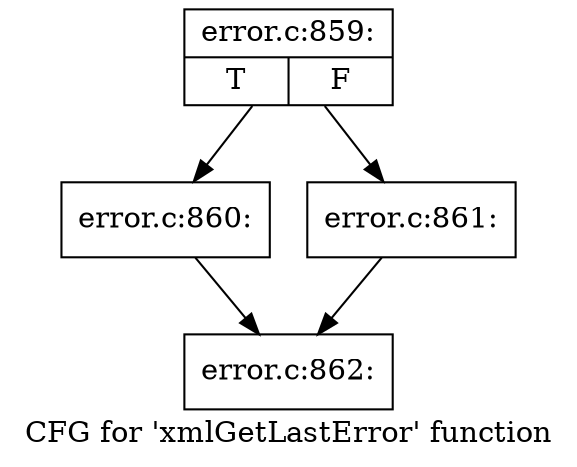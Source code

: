 digraph "CFG for 'xmlGetLastError' function" {
	label="CFG for 'xmlGetLastError' function";

	Node0x38a2440 [shape=record,label="{error.c:859:|{<s0>T|<s1>F}}"];
	Node0x38a2440 -> Node0x3876a00;
	Node0x38a2440 -> Node0x38aa000;
	Node0x3876a00 [shape=record,label="{error.c:860:}"];
	Node0x3876a00 -> Node0x38aa390;
	Node0x38aa000 [shape=record,label="{error.c:861:}"];
	Node0x38aa000 -> Node0x38aa390;
	Node0x38aa390 [shape=record,label="{error.c:862:}"];
}
